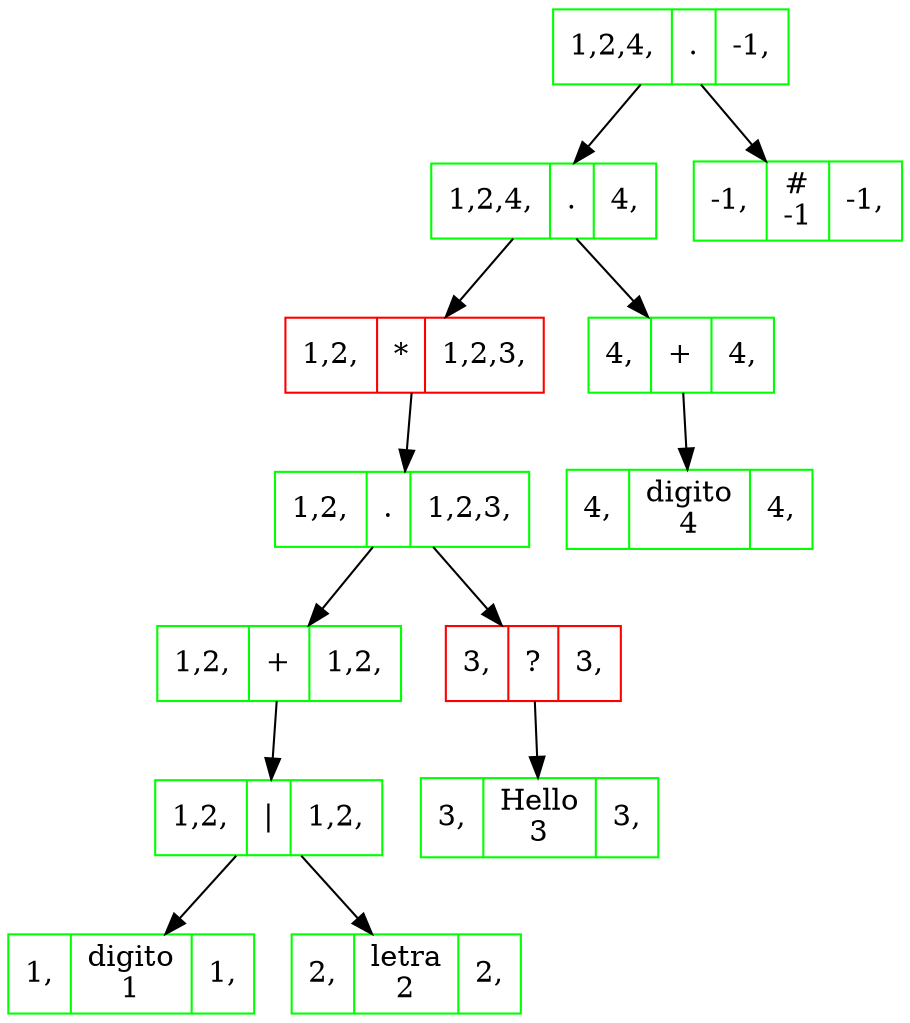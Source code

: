 digraph structs { 
node[shape = box]; 
node[shape = box, color = green]; 
Nodo500772834[shape=record, label = "<f0> 1,2,4, | <f1>. | <f2> -1,"];
node[shape = box, color = green]; 
Nodo2075495587[shape=record, label = "<f0> 1,2,4, | <f1>. | <f2> 4,"];
node[shape = box, color = red]; 
Nodo206835546[shape=record, label = "<f0> 1,2, | <f1>* | <f2> 1,2,3,"];
node[shape = box, color = green]; 
Nodo1997287019[shape=record, label = "<f0> 1,2, | <f1>. | <f2> 1,2,3,"];
node[shape = box, color = green]; 
Nodo436546048[shape=record, label = "<f0> 1,2, | <f1>+ | <f2> 1,2,"];
node[shape = box, color = green]; 
Nodo1300393335[shape=record, label = "<f0> 1,2, | <f1>\| | <f2> 1,2,"];
node[shape = box, color = green]; 
Nodo1627428162[shape=record, label = "<f0> 1, | <f1>digito\n1 | <f2> 1,"];
node[shape = box, color = green]; 
Nodo2011791487[shape=record, label = "<f0> 2, | <f1>letra\n2 | <f2> 2,"];
node[shape = box, color = red]; 
Nodo1150284200[shape=record, label = "<f0> 3, | <f1>? | <f2> 3,"];
node[shape = box, color = green]; 
Nodo439928219[shape=record, label = "<f0> 3, | <f1>Hello\n3 | <f2> 3,"];
node[shape = box, color = green]; 
Nodo2138564891[shape=record, label = "<f0> 4, | <f1>+ | <f2> 4,"];
node[shape = box, color = green]; 
Nodo1151755506[shape=record, label = "<f0> 4, | <f1>digito\n4 | <f2> 4,"];
node[shape = box, color = green]; 
Nodo2141179775[shape=record, label = "<f0> -1, | <f1>#\n-1 | <f2> -1,"];

Nodo500772834 -> Nodo2075495587; 

Nodo500772834 -> Nodo2141179775; 

Nodo2075495587 -> Nodo206835546; 

Nodo2075495587 -> Nodo2138564891; 

Nodo206835546 -> Nodo1997287019; 

Nodo1997287019 -> Nodo436546048; 

Nodo1997287019 -> Nodo1150284200; 

Nodo436546048 -> Nodo1300393335; 

Nodo1300393335 -> Nodo1627428162; 

Nodo1300393335 -> Nodo2011791487; 

Nodo1150284200 -> Nodo439928219; 

Nodo2138564891 -> Nodo1151755506; 
}
